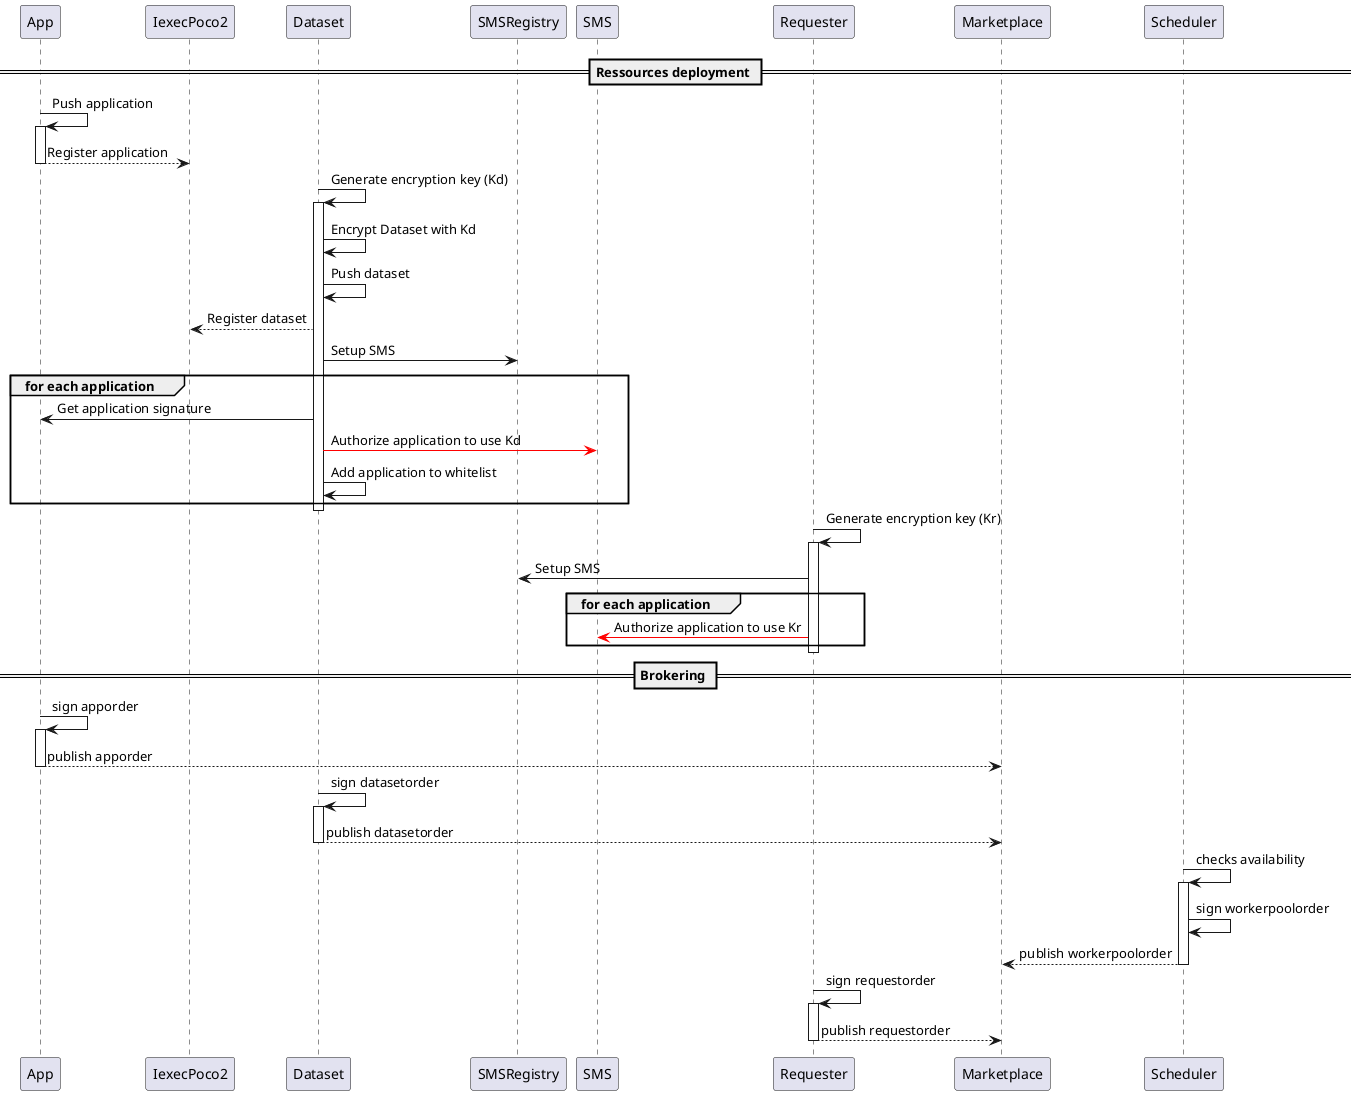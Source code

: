 @startuml

== Ressources deployment ==

App -> App : Push application
activate App
App --> IexecPoco2 : Register application
deactivate App

Dataset -> Dataset : Generate encryption key (Kd)
activate Dataset
Dataset -> Dataset : Encrypt Dataset with Kd
Dataset -> Dataset : Push dataset
Dataset --> IexecPoco2 : Register dataset
Dataset -> SMSRegistry : Setup SMS
group for each application
	Dataset -> App : Get application signature
	Dataset -[#red]> SMS : Authorize application to use Kd
	Dataset -> Dataset : Add application to whitelist
end
deactivate Dataset

Requester -> Requester : Generate encryption key (Kr)
activate Requester
Requester -> SMSRegistry : Setup SMS
group for each application
	Requester -[#red]> SMS: Authorize application to use Kr
end
deactivate Requester

== Brokering ==

App -> App : sign apporder
activate App
App --> Marketplace : publish apporder
deactivate App

Dataset -> Dataset : sign datasetorder
activate Dataset
Dataset --> Marketplace : publish datasetorder
deactivate Dataset

Scheduler -> Scheduler : checks availability
activate Scheduler
Scheduler -> Scheduler : sign workerpoolorder
Scheduler --> Marketplace : publish workerpoolorder
deactivate Scheduler

Requester -> Requester : sign requestorder
activate Requester
Requester --> Marketplace : publish requestorder
deactivate Requester

@enduml

